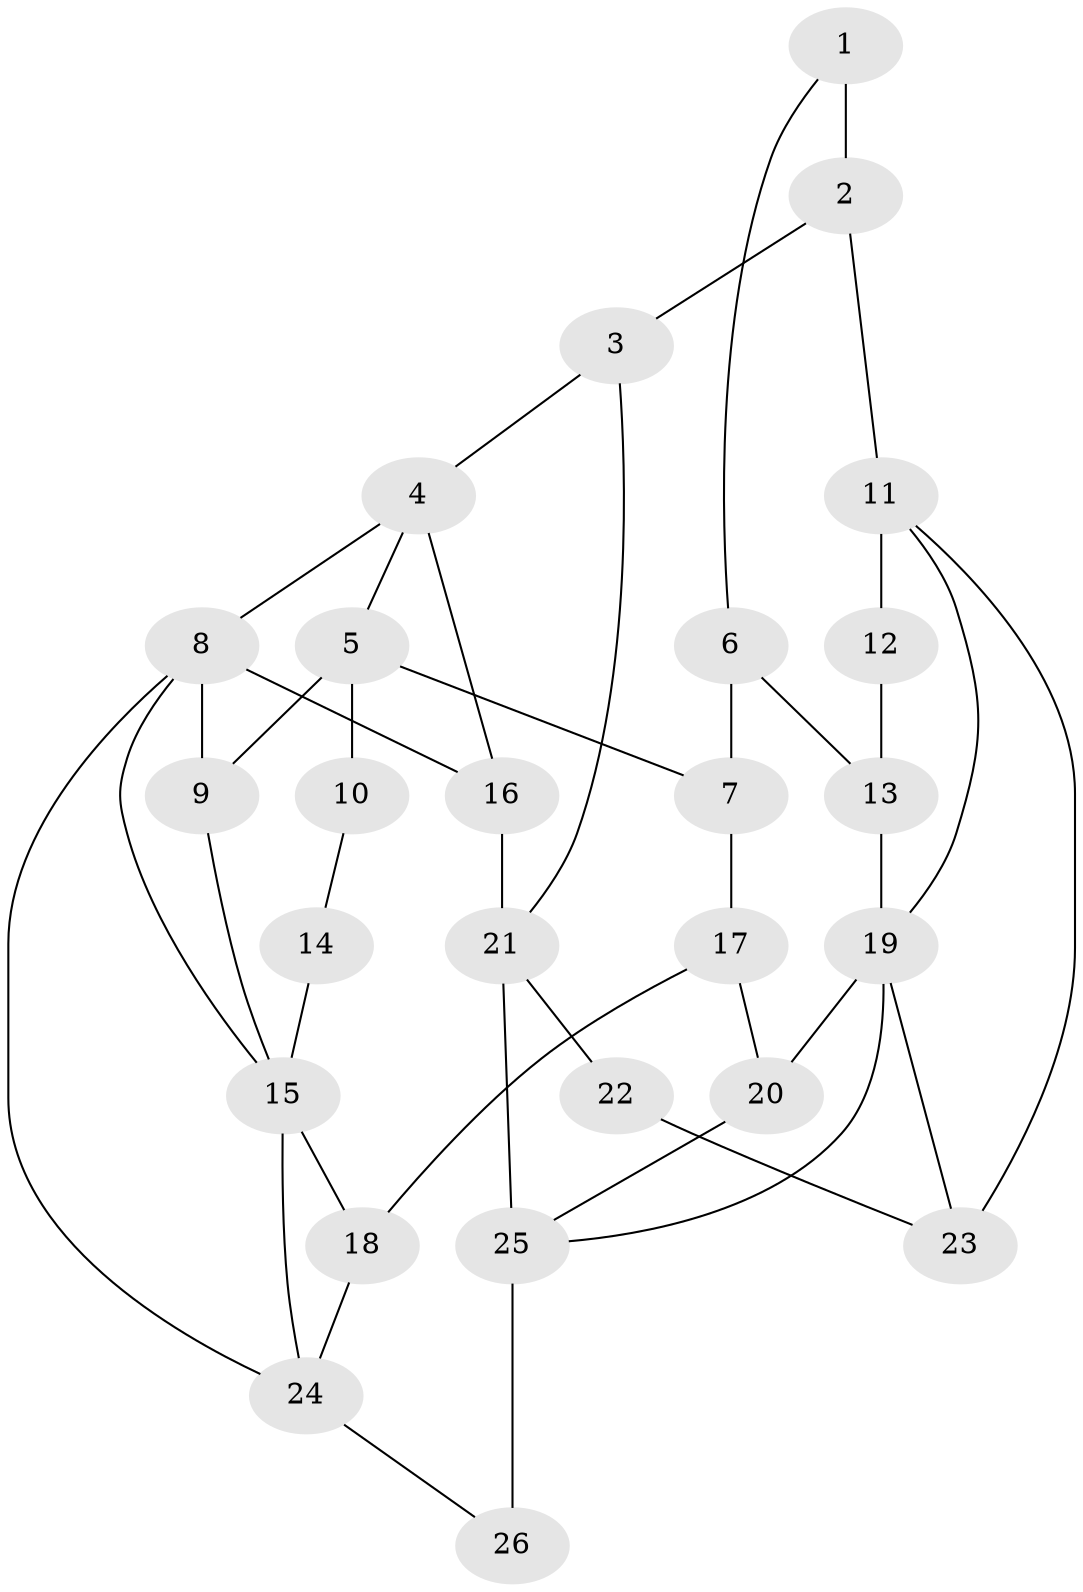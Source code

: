// original degree distribution, {3: 0.038461538461538464, 4: 0.25, 5: 0.5, 6: 0.21153846153846154}
// Generated by graph-tools (version 1.1) at 2025/38/03/09/25 02:38:51]
// undirected, 26 vertices, 42 edges
graph export_dot {
graph [start="1"]
  node [color=gray90,style=filled];
  1;
  2;
  3;
  4;
  5;
  6;
  7;
  8;
  9;
  10;
  11;
  12;
  13;
  14;
  15;
  16;
  17;
  18;
  19;
  20;
  21;
  22;
  23;
  24;
  25;
  26;
  1 -- 2 [weight=2.0];
  1 -- 6 [weight=1.0];
  2 -- 3 [weight=2.0];
  2 -- 11 [weight=2.0];
  3 -- 4 [weight=1.0];
  3 -- 21 [weight=1.0];
  4 -- 5 [weight=1.0];
  4 -- 8 [weight=1.0];
  4 -- 16 [weight=1.0];
  5 -- 7 [weight=1.0];
  5 -- 9 [weight=1.0];
  5 -- 10 [weight=2.0];
  6 -- 7 [weight=1.0];
  6 -- 13 [weight=1.0];
  7 -- 17 [weight=1.0];
  8 -- 9 [weight=2.0];
  8 -- 15 [weight=1.0];
  8 -- 16 [weight=1.0];
  8 -- 24 [weight=1.0];
  9 -- 15 [weight=1.0];
  10 -- 14 [weight=1.0];
  11 -- 12 [weight=2.0];
  11 -- 19 [weight=1.0];
  11 -- 23 [weight=1.0];
  12 -- 13 [weight=1.0];
  13 -- 19 [weight=1.0];
  14 -- 15 [weight=2.0];
  15 -- 18 [weight=1.0];
  15 -- 24 [weight=1.0];
  16 -- 21 [weight=2.0];
  17 -- 18 [weight=1.0];
  17 -- 20 [weight=1.0];
  18 -- 24 [weight=1.0];
  19 -- 20 [weight=1.0];
  19 -- 23 [weight=1.0];
  19 -- 25 [weight=1.0];
  20 -- 25 [weight=1.0];
  21 -- 22 [weight=2.0];
  21 -- 25 [weight=2.0];
  22 -- 23 [weight=1.0];
  24 -- 26 [weight=1.0];
  25 -- 26 [weight=2.0];
}

